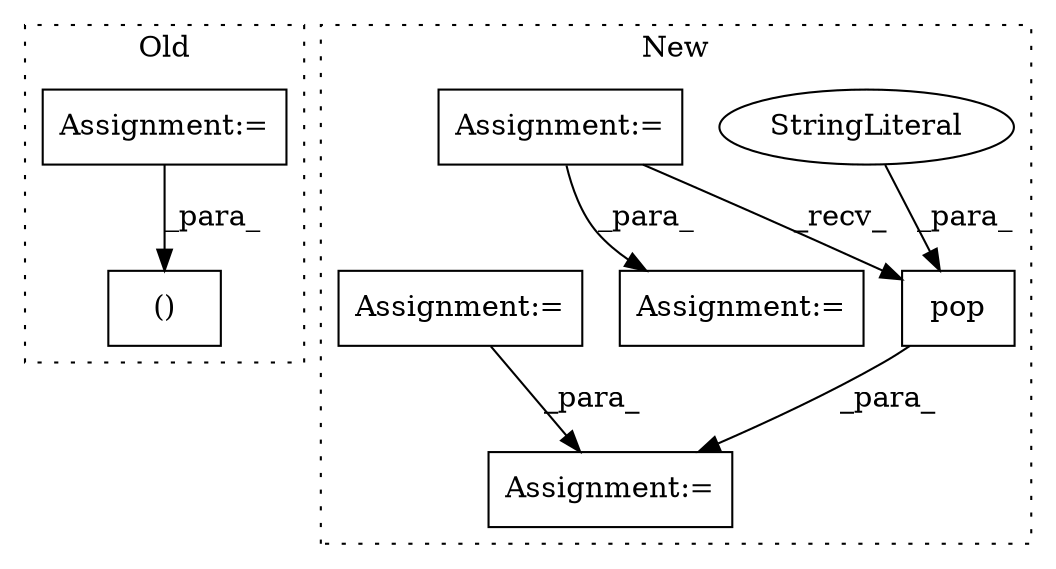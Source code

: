 digraph G {
subgraph cluster0 {
1 [label="()" a="106" s="1775" l="39" shape="box"];
5 [label="Assignment:=" a="7" s="1320" l="1" shape="box"];
label = "Old";
style="dotted";
}
subgraph cluster1 {
2 [label="pop" a="32" s="3374,3387" l="4,1" shape="box"];
3 [label="Assignment:=" a="7" s="3487" l="1" shape="box"];
4 [label="StringLiteral" a="45" s="3378" l="9" shape="ellipse"];
6 [label="Assignment:=" a="7" s="3322" l="1" shape="box"];
7 [label="Assignment:=" a="7" s="3259" l="5" shape="box"];
8 [label="Assignment:=" a="7" s="3608" l="1" shape="box"];
label = "New";
style="dotted";
}
2 -> 3 [label="_para_"];
4 -> 2 [label="_para_"];
5 -> 1 [label="_para_"];
6 -> 8 [label="_para_"];
6 -> 2 [label="_recv_"];
7 -> 3 [label="_para_"];
}